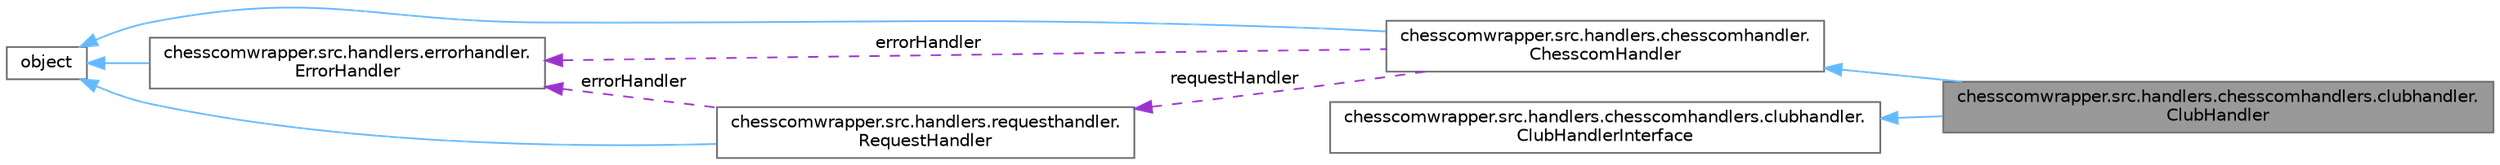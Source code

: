 digraph "chesscomwrapper.src.handlers.chesscomhandlers.clubhandler.ClubHandler"
{
 // LATEX_PDF_SIZE
  bgcolor="transparent";
  edge [fontname=Helvetica,fontsize=10,labelfontname=Helvetica,labelfontsize=10];
  node [fontname=Helvetica,fontsize=10,shape=box,height=0.2,width=0.4];
  rankdir="LR";
  Node1 [label="chesscomwrapper.src.handlers.chesscomhandlers.clubhandler.\lClubHandler",height=0.2,width=0.4,color="gray40", fillcolor="grey60", style="filled", fontcolor="black",tooltip=" "];
  Node2 -> Node1 [dir="back",color="steelblue1",style="solid"];
  Node2 [label="chesscomwrapper.src.handlers.chesscomhandler.\lChesscomHandler",height=0.2,width=0.4,color="gray40", fillcolor="white", style="filled",URL="$classchesscomwrapper_1_1src_1_1handlers_1_1chesscomhandler_1_1_chesscom_handler.html",tooltip="Interface for RequestHandler."];
  Node3 -> Node2 [dir="back",color="steelblue1",style="solid"];
  Node3 [label="object",height=0.2,width=0.4,color="gray40", fillcolor="white", style="filled",tooltip=" "];
  Node4 -> Node2 [dir="back",color="darkorchid3",style="dashed",label=" errorHandler" ];
  Node4 [label="chesscomwrapper.src.handlers.errorhandler.\lErrorHandler",height=0.2,width=0.4,color="gray40", fillcolor="white", style="filled",URL="$classchesscomwrapper_1_1src_1_1handlers_1_1errorhandler_1_1_error_handler.html",tooltip="Base interface to handle errors."];
  Node3 -> Node4 [dir="back",color="steelblue1",style="solid"];
  Node5 -> Node2 [dir="back",color="darkorchid3",style="dashed",label=" requestHandler" ];
  Node5 [label="chesscomwrapper.src.handlers.requesthandler.\lRequestHandler",height=0.2,width=0.4,color="gray40", fillcolor="white", style="filled",URL="$classchesscomwrapper_1_1src_1_1handlers_1_1requesthandler_1_1_request_handler.html",tooltip="Interface for RequestHandler."];
  Node3 -> Node5 [dir="back",color="steelblue1",style="solid"];
  Node4 -> Node5 [dir="back",color="darkorchid3",style="dashed",label=" errorHandler" ];
  Node6 -> Node1 [dir="back",color="steelblue1",style="solid"];
  Node6 [label="chesscomwrapper.src.handlers.chesscomhandlers.clubhandler.\lClubHandlerInterface",height=0.2,width=0.4,color="gray40", fillcolor="white", style="filled",URL="$classchesscomwrapper_1_1src_1_1handlers_1_1chesscomhandlers_1_1clubhandler_1_1_club_handler_interface.html",tooltip=" "];
}
